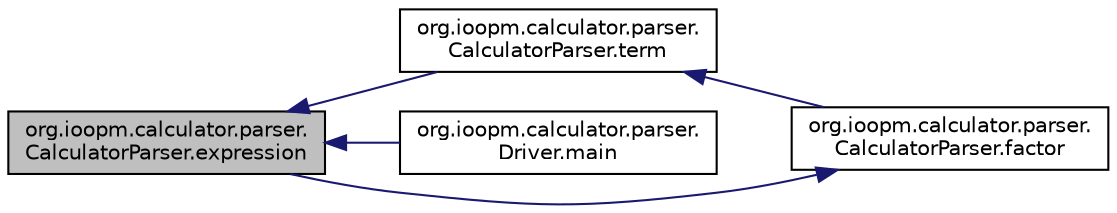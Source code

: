 digraph "org.ioopm.calculator.parser.CalculatorParser.expression"
{
  edge [fontname="Helvetica",fontsize="10",labelfontname="Helvetica",labelfontsize="10"];
  node [fontname="Helvetica",fontsize="10",shape=record];
  rankdir="LR";
  Node6 [label="org.ioopm.calculator.parser.\lCalculatorParser.expression",height=0.2,width=0.4,color="black", fillcolor="grey75", style="filled", fontcolor="black"];
  Node6 -> Node7 [dir="back",color="midnightblue",fontsize="10",style="solid",fontname="Helvetica"];
  Node7 [label="org.ioopm.calculator.parser.\lCalculatorParser.term",height=0.2,width=0.4,color="black", fillcolor="white", style="filled",URL="$classorg_1_1ioopm_1_1calculator_1_1parser_1_1_calculator_parser.html#a196ef16844257956f28b3b2d7552b99d"];
  Node7 -> Node8 [dir="back",color="midnightblue",fontsize="10",style="solid",fontname="Helvetica"];
  Node8 [label="org.ioopm.calculator.parser.\lCalculatorParser.factor",height=0.2,width=0.4,color="black", fillcolor="white", style="filled",URL="$classorg_1_1ioopm_1_1calculator_1_1parser_1_1_calculator_parser.html#a1e799fa5d705cbe4443674ae3c5a9435"];
  Node8 -> Node6 [dir="back",color="midnightblue",fontsize="10",style="solid",fontname="Helvetica"];
  Node6 -> Node9 [dir="back",color="midnightblue",fontsize="10",style="solid",fontname="Helvetica"];
  Node9 [label="org.ioopm.calculator.parser.\lDriver.main",height=0.2,width=0.4,color="black", fillcolor="white", style="filled",URL="$classorg_1_1ioopm_1_1calculator_1_1parser_1_1_driver.html#ade1f5ea46fe40524c79396967bf0f8b8"];
}
